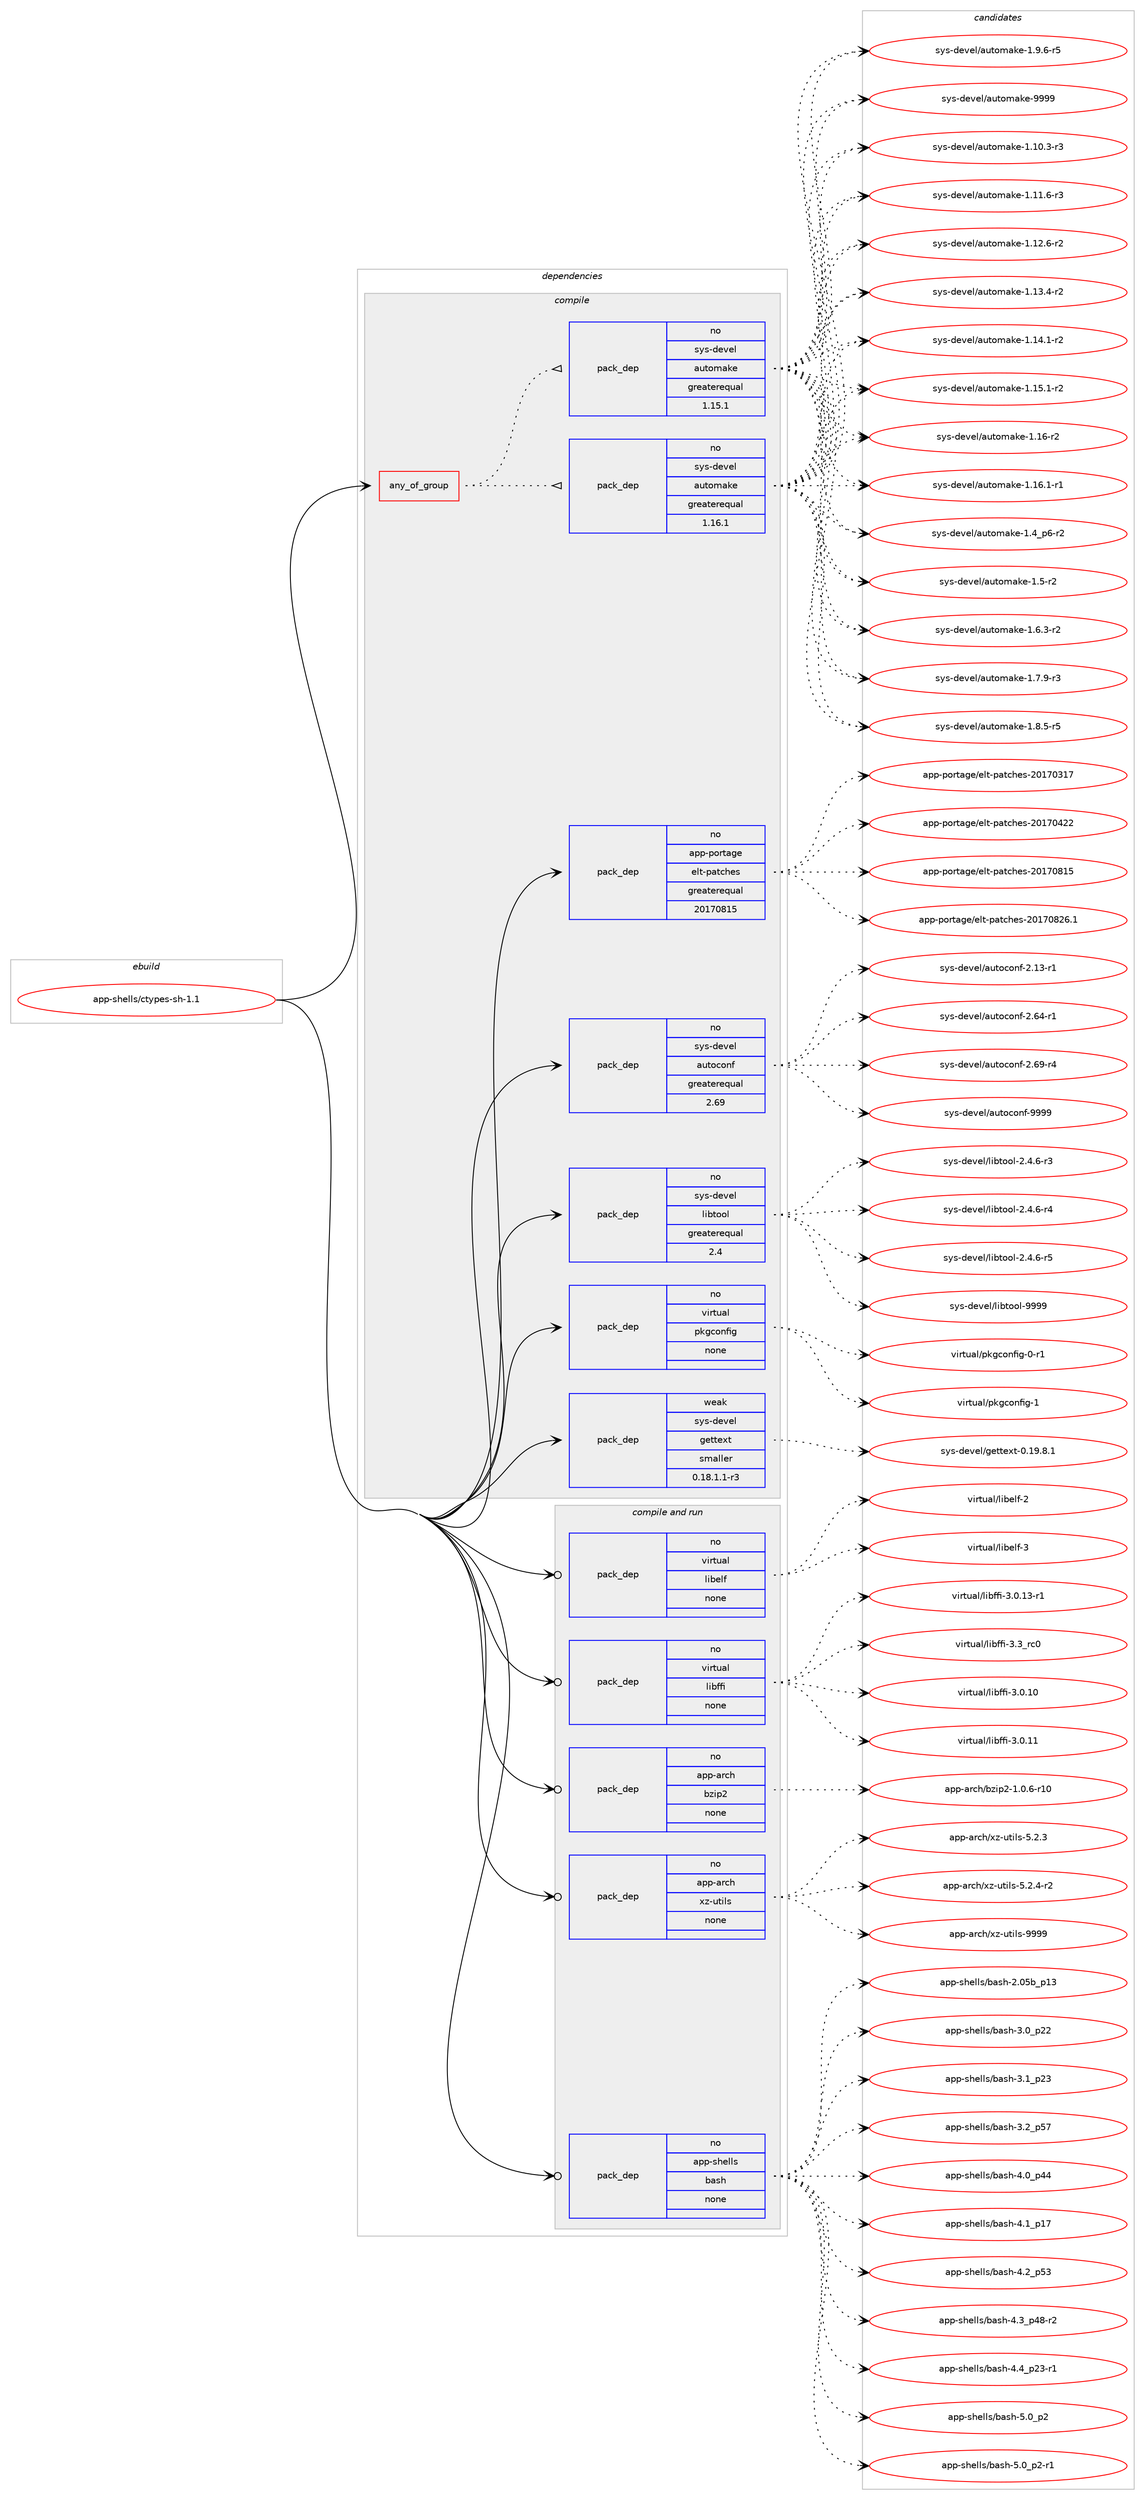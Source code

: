 digraph prolog {

# *************
# Graph options
# *************

newrank=true;
concentrate=true;
compound=true;
graph [rankdir=LR,fontname=Helvetica,fontsize=10,ranksep=1.5];#, ranksep=2.5, nodesep=0.2];
edge  [arrowhead=vee];
node  [fontname=Helvetica,fontsize=10];

# **********
# The ebuild
# **********

subgraph cluster_leftcol {
color=gray;
rank=same;
label=<<i>ebuild</i>>;
id [label="app-shells/ctypes-sh-1.1", color=red, width=4, href="../app-shells/ctypes-sh-1.1.svg"];
}

# ****************
# The dependencies
# ****************

subgraph cluster_midcol {
color=gray;
label=<<i>dependencies</i>>;
subgraph cluster_compile {
fillcolor="#eeeeee";
style=filled;
label=<<i>compile</i>>;
subgraph any19891 {
dependency1307341 [label=<<TABLE BORDER="0" CELLBORDER="1" CELLSPACING="0" CELLPADDING="4"><TR><TD CELLPADDING="10">any_of_group</TD></TR></TABLE>>, shape=none, color=red];subgraph pack931668 {
dependency1307342 [label=<<TABLE BORDER="0" CELLBORDER="1" CELLSPACING="0" CELLPADDING="4" WIDTH="220"><TR><TD ROWSPAN="6" CELLPADDING="30">pack_dep</TD></TR><TR><TD WIDTH="110">no</TD></TR><TR><TD>sys-devel</TD></TR><TR><TD>automake</TD></TR><TR><TD>greaterequal</TD></TR><TR><TD>1.16.1</TD></TR></TABLE>>, shape=none, color=blue];
}
dependency1307341:e -> dependency1307342:w [weight=20,style="dotted",arrowhead="oinv"];
subgraph pack931669 {
dependency1307343 [label=<<TABLE BORDER="0" CELLBORDER="1" CELLSPACING="0" CELLPADDING="4" WIDTH="220"><TR><TD ROWSPAN="6" CELLPADDING="30">pack_dep</TD></TR><TR><TD WIDTH="110">no</TD></TR><TR><TD>sys-devel</TD></TR><TR><TD>automake</TD></TR><TR><TD>greaterequal</TD></TR><TR><TD>1.15.1</TD></TR></TABLE>>, shape=none, color=blue];
}
dependency1307341:e -> dependency1307343:w [weight=20,style="dotted",arrowhead="oinv"];
}
id:e -> dependency1307341:w [weight=20,style="solid",arrowhead="vee"];
subgraph pack931670 {
dependency1307344 [label=<<TABLE BORDER="0" CELLBORDER="1" CELLSPACING="0" CELLPADDING="4" WIDTH="220"><TR><TD ROWSPAN="6" CELLPADDING="30">pack_dep</TD></TR><TR><TD WIDTH="110">no</TD></TR><TR><TD>app-portage</TD></TR><TR><TD>elt-patches</TD></TR><TR><TD>greaterequal</TD></TR><TR><TD>20170815</TD></TR></TABLE>>, shape=none, color=blue];
}
id:e -> dependency1307344:w [weight=20,style="solid",arrowhead="vee"];
subgraph pack931671 {
dependency1307345 [label=<<TABLE BORDER="0" CELLBORDER="1" CELLSPACING="0" CELLPADDING="4" WIDTH="220"><TR><TD ROWSPAN="6" CELLPADDING="30">pack_dep</TD></TR><TR><TD WIDTH="110">no</TD></TR><TR><TD>sys-devel</TD></TR><TR><TD>autoconf</TD></TR><TR><TD>greaterequal</TD></TR><TR><TD>2.69</TD></TR></TABLE>>, shape=none, color=blue];
}
id:e -> dependency1307345:w [weight=20,style="solid",arrowhead="vee"];
subgraph pack931672 {
dependency1307346 [label=<<TABLE BORDER="0" CELLBORDER="1" CELLSPACING="0" CELLPADDING="4" WIDTH="220"><TR><TD ROWSPAN="6" CELLPADDING="30">pack_dep</TD></TR><TR><TD WIDTH="110">no</TD></TR><TR><TD>sys-devel</TD></TR><TR><TD>libtool</TD></TR><TR><TD>greaterequal</TD></TR><TR><TD>2.4</TD></TR></TABLE>>, shape=none, color=blue];
}
id:e -> dependency1307346:w [weight=20,style="solid",arrowhead="vee"];
subgraph pack931673 {
dependency1307347 [label=<<TABLE BORDER="0" CELLBORDER="1" CELLSPACING="0" CELLPADDING="4" WIDTH="220"><TR><TD ROWSPAN="6" CELLPADDING="30">pack_dep</TD></TR><TR><TD WIDTH="110">no</TD></TR><TR><TD>virtual</TD></TR><TR><TD>pkgconfig</TD></TR><TR><TD>none</TD></TR><TR><TD></TD></TR></TABLE>>, shape=none, color=blue];
}
id:e -> dependency1307347:w [weight=20,style="solid",arrowhead="vee"];
subgraph pack931674 {
dependency1307348 [label=<<TABLE BORDER="0" CELLBORDER="1" CELLSPACING="0" CELLPADDING="4" WIDTH="220"><TR><TD ROWSPAN="6" CELLPADDING="30">pack_dep</TD></TR><TR><TD WIDTH="110">weak</TD></TR><TR><TD>sys-devel</TD></TR><TR><TD>gettext</TD></TR><TR><TD>smaller</TD></TR><TR><TD>0.18.1.1-r3</TD></TR></TABLE>>, shape=none, color=blue];
}
id:e -> dependency1307348:w [weight=20,style="solid",arrowhead="vee"];
}
subgraph cluster_compileandrun {
fillcolor="#eeeeee";
style=filled;
label=<<i>compile and run</i>>;
subgraph pack931675 {
dependency1307349 [label=<<TABLE BORDER="0" CELLBORDER="1" CELLSPACING="0" CELLPADDING="4" WIDTH="220"><TR><TD ROWSPAN="6" CELLPADDING="30">pack_dep</TD></TR><TR><TD WIDTH="110">no</TD></TR><TR><TD>app-arch</TD></TR><TR><TD>bzip2</TD></TR><TR><TD>none</TD></TR><TR><TD></TD></TR></TABLE>>, shape=none, color=blue];
}
id:e -> dependency1307349:w [weight=20,style="solid",arrowhead="odotvee"];
subgraph pack931676 {
dependency1307350 [label=<<TABLE BORDER="0" CELLBORDER="1" CELLSPACING="0" CELLPADDING="4" WIDTH="220"><TR><TD ROWSPAN="6" CELLPADDING="30">pack_dep</TD></TR><TR><TD WIDTH="110">no</TD></TR><TR><TD>app-arch</TD></TR><TR><TD>xz-utils</TD></TR><TR><TD>none</TD></TR><TR><TD></TD></TR></TABLE>>, shape=none, color=blue];
}
id:e -> dependency1307350:w [weight=20,style="solid",arrowhead="odotvee"];
subgraph pack931677 {
dependency1307351 [label=<<TABLE BORDER="0" CELLBORDER="1" CELLSPACING="0" CELLPADDING="4" WIDTH="220"><TR><TD ROWSPAN="6" CELLPADDING="30">pack_dep</TD></TR><TR><TD WIDTH="110">no</TD></TR><TR><TD>app-shells</TD></TR><TR><TD>bash</TD></TR><TR><TD>none</TD></TR><TR><TD></TD></TR></TABLE>>, shape=none, color=blue];
}
id:e -> dependency1307351:w [weight=20,style="solid",arrowhead="odotvee"];
subgraph pack931678 {
dependency1307352 [label=<<TABLE BORDER="0" CELLBORDER="1" CELLSPACING="0" CELLPADDING="4" WIDTH="220"><TR><TD ROWSPAN="6" CELLPADDING="30">pack_dep</TD></TR><TR><TD WIDTH="110">no</TD></TR><TR><TD>virtual</TD></TR><TR><TD>libelf</TD></TR><TR><TD>none</TD></TR><TR><TD></TD></TR></TABLE>>, shape=none, color=blue];
}
id:e -> dependency1307352:w [weight=20,style="solid",arrowhead="odotvee"];
subgraph pack931679 {
dependency1307353 [label=<<TABLE BORDER="0" CELLBORDER="1" CELLSPACING="0" CELLPADDING="4" WIDTH="220"><TR><TD ROWSPAN="6" CELLPADDING="30">pack_dep</TD></TR><TR><TD WIDTH="110">no</TD></TR><TR><TD>virtual</TD></TR><TR><TD>libffi</TD></TR><TR><TD>none</TD></TR><TR><TD></TD></TR></TABLE>>, shape=none, color=blue];
}
id:e -> dependency1307353:w [weight=20,style="solid",arrowhead="odotvee"];
}
subgraph cluster_run {
fillcolor="#eeeeee";
style=filled;
label=<<i>run</i>>;
}
}

# **************
# The candidates
# **************

subgraph cluster_choices {
rank=same;
color=gray;
label=<<i>candidates</i>>;

subgraph choice931668 {
color=black;
nodesep=1;
choice11512111545100101118101108479711711611110997107101454946494846514511451 [label="sys-devel/automake-1.10.3-r3", color=red, width=4,href="../sys-devel/automake-1.10.3-r3.svg"];
choice11512111545100101118101108479711711611110997107101454946494946544511451 [label="sys-devel/automake-1.11.6-r3", color=red, width=4,href="../sys-devel/automake-1.11.6-r3.svg"];
choice11512111545100101118101108479711711611110997107101454946495046544511450 [label="sys-devel/automake-1.12.6-r2", color=red, width=4,href="../sys-devel/automake-1.12.6-r2.svg"];
choice11512111545100101118101108479711711611110997107101454946495146524511450 [label="sys-devel/automake-1.13.4-r2", color=red, width=4,href="../sys-devel/automake-1.13.4-r2.svg"];
choice11512111545100101118101108479711711611110997107101454946495246494511450 [label="sys-devel/automake-1.14.1-r2", color=red, width=4,href="../sys-devel/automake-1.14.1-r2.svg"];
choice11512111545100101118101108479711711611110997107101454946495346494511450 [label="sys-devel/automake-1.15.1-r2", color=red, width=4,href="../sys-devel/automake-1.15.1-r2.svg"];
choice1151211154510010111810110847971171161111099710710145494649544511450 [label="sys-devel/automake-1.16-r2", color=red, width=4,href="../sys-devel/automake-1.16-r2.svg"];
choice11512111545100101118101108479711711611110997107101454946495446494511449 [label="sys-devel/automake-1.16.1-r1", color=red, width=4,href="../sys-devel/automake-1.16.1-r1.svg"];
choice115121115451001011181011084797117116111109971071014549465295112544511450 [label="sys-devel/automake-1.4_p6-r2", color=red, width=4,href="../sys-devel/automake-1.4_p6-r2.svg"];
choice11512111545100101118101108479711711611110997107101454946534511450 [label="sys-devel/automake-1.5-r2", color=red, width=4,href="../sys-devel/automake-1.5-r2.svg"];
choice115121115451001011181011084797117116111109971071014549465446514511450 [label="sys-devel/automake-1.6.3-r2", color=red, width=4,href="../sys-devel/automake-1.6.3-r2.svg"];
choice115121115451001011181011084797117116111109971071014549465546574511451 [label="sys-devel/automake-1.7.9-r3", color=red, width=4,href="../sys-devel/automake-1.7.9-r3.svg"];
choice115121115451001011181011084797117116111109971071014549465646534511453 [label="sys-devel/automake-1.8.5-r5", color=red, width=4,href="../sys-devel/automake-1.8.5-r5.svg"];
choice115121115451001011181011084797117116111109971071014549465746544511453 [label="sys-devel/automake-1.9.6-r5", color=red, width=4,href="../sys-devel/automake-1.9.6-r5.svg"];
choice115121115451001011181011084797117116111109971071014557575757 [label="sys-devel/automake-9999", color=red, width=4,href="../sys-devel/automake-9999.svg"];
dependency1307342:e -> choice11512111545100101118101108479711711611110997107101454946494846514511451:w [style=dotted,weight="100"];
dependency1307342:e -> choice11512111545100101118101108479711711611110997107101454946494946544511451:w [style=dotted,weight="100"];
dependency1307342:e -> choice11512111545100101118101108479711711611110997107101454946495046544511450:w [style=dotted,weight="100"];
dependency1307342:e -> choice11512111545100101118101108479711711611110997107101454946495146524511450:w [style=dotted,weight="100"];
dependency1307342:e -> choice11512111545100101118101108479711711611110997107101454946495246494511450:w [style=dotted,weight="100"];
dependency1307342:e -> choice11512111545100101118101108479711711611110997107101454946495346494511450:w [style=dotted,weight="100"];
dependency1307342:e -> choice1151211154510010111810110847971171161111099710710145494649544511450:w [style=dotted,weight="100"];
dependency1307342:e -> choice11512111545100101118101108479711711611110997107101454946495446494511449:w [style=dotted,weight="100"];
dependency1307342:e -> choice115121115451001011181011084797117116111109971071014549465295112544511450:w [style=dotted,weight="100"];
dependency1307342:e -> choice11512111545100101118101108479711711611110997107101454946534511450:w [style=dotted,weight="100"];
dependency1307342:e -> choice115121115451001011181011084797117116111109971071014549465446514511450:w [style=dotted,weight="100"];
dependency1307342:e -> choice115121115451001011181011084797117116111109971071014549465546574511451:w [style=dotted,weight="100"];
dependency1307342:e -> choice115121115451001011181011084797117116111109971071014549465646534511453:w [style=dotted,weight="100"];
dependency1307342:e -> choice115121115451001011181011084797117116111109971071014549465746544511453:w [style=dotted,weight="100"];
dependency1307342:e -> choice115121115451001011181011084797117116111109971071014557575757:w [style=dotted,weight="100"];
}
subgraph choice931669 {
color=black;
nodesep=1;
choice11512111545100101118101108479711711611110997107101454946494846514511451 [label="sys-devel/automake-1.10.3-r3", color=red, width=4,href="../sys-devel/automake-1.10.3-r3.svg"];
choice11512111545100101118101108479711711611110997107101454946494946544511451 [label="sys-devel/automake-1.11.6-r3", color=red, width=4,href="../sys-devel/automake-1.11.6-r3.svg"];
choice11512111545100101118101108479711711611110997107101454946495046544511450 [label="sys-devel/automake-1.12.6-r2", color=red, width=4,href="../sys-devel/automake-1.12.6-r2.svg"];
choice11512111545100101118101108479711711611110997107101454946495146524511450 [label="sys-devel/automake-1.13.4-r2", color=red, width=4,href="../sys-devel/automake-1.13.4-r2.svg"];
choice11512111545100101118101108479711711611110997107101454946495246494511450 [label="sys-devel/automake-1.14.1-r2", color=red, width=4,href="../sys-devel/automake-1.14.1-r2.svg"];
choice11512111545100101118101108479711711611110997107101454946495346494511450 [label="sys-devel/automake-1.15.1-r2", color=red, width=4,href="../sys-devel/automake-1.15.1-r2.svg"];
choice1151211154510010111810110847971171161111099710710145494649544511450 [label="sys-devel/automake-1.16-r2", color=red, width=4,href="../sys-devel/automake-1.16-r2.svg"];
choice11512111545100101118101108479711711611110997107101454946495446494511449 [label="sys-devel/automake-1.16.1-r1", color=red, width=4,href="../sys-devel/automake-1.16.1-r1.svg"];
choice115121115451001011181011084797117116111109971071014549465295112544511450 [label="sys-devel/automake-1.4_p6-r2", color=red, width=4,href="../sys-devel/automake-1.4_p6-r2.svg"];
choice11512111545100101118101108479711711611110997107101454946534511450 [label="sys-devel/automake-1.5-r2", color=red, width=4,href="../sys-devel/automake-1.5-r2.svg"];
choice115121115451001011181011084797117116111109971071014549465446514511450 [label="sys-devel/automake-1.6.3-r2", color=red, width=4,href="../sys-devel/automake-1.6.3-r2.svg"];
choice115121115451001011181011084797117116111109971071014549465546574511451 [label="sys-devel/automake-1.7.9-r3", color=red, width=4,href="../sys-devel/automake-1.7.9-r3.svg"];
choice115121115451001011181011084797117116111109971071014549465646534511453 [label="sys-devel/automake-1.8.5-r5", color=red, width=4,href="../sys-devel/automake-1.8.5-r5.svg"];
choice115121115451001011181011084797117116111109971071014549465746544511453 [label="sys-devel/automake-1.9.6-r5", color=red, width=4,href="../sys-devel/automake-1.9.6-r5.svg"];
choice115121115451001011181011084797117116111109971071014557575757 [label="sys-devel/automake-9999", color=red, width=4,href="../sys-devel/automake-9999.svg"];
dependency1307343:e -> choice11512111545100101118101108479711711611110997107101454946494846514511451:w [style=dotted,weight="100"];
dependency1307343:e -> choice11512111545100101118101108479711711611110997107101454946494946544511451:w [style=dotted,weight="100"];
dependency1307343:e -> choice11512111545100101118101108479711711611110997107101454946495046544511450:w [style=dotted,weight="100"];
dependency1307343:e -> choice11512111545100101118101108479711711611110997107101454946495146524511450:w [style=dotted,weight="100"];
dependency1307343:e -> choice11512111545100101118101108479711711611110997107101454946495246494511450:w [style=dotted,weight="100"];
dependency1307343:e -> choice11512111545100101118101108479711711611110997107101454946495346494511450:w [style=dotted,weight="100"];
dependency1307343:e -> choice1151211154510010111810110847971171161111099710710145494649544511450:w [style=dotted,weight="100"];
dependency1307343:e -> choice11512111545100101118101108479711711611110997107101454946495446494511449:w [style=dotted,weight="100"];
dependency1307343:e -> choice115121115451001011181011084797117116111109971071014549465295112544511450:w [style=dotted,weight="100"];
dependency1307343:e -> choice11512111545100101118101108479711711611110997107101454946534511450:w [style=dotted,weight="100"];
dependency1307343:e -> choice115121115451001011181011084797117116111109971071014549465446514511450:w [style=dotted,weight="100"];
dependency1307343:e -> choice115121115451001011181011084797117116111109971071014549465546574511451:w [style=dotted,weight="100"];
dependency1307343:e -> choice115121115451001011181011084797117116111109971071014549465646534511453:w [style=dotted,weight="100"];
dependency1307343:e -> choice115121115451001011181011084797117116111109971071014549465746544511453:w [style=dotted,weight="100"];
dependency1307343:e -> choice115121115451001011181011084797117116111109971071014557575757:w [style=dotted,weight="100"];
}
subgraph choice931670 {
color=black;
nodesep=1;
choice97112112451121111141169710310147101108116451129711699104101115455048495548514955 [label="app-portage/elt-patches-20170317", color=red, width=4,href="../app-portage/elt-patches-20170317.svg"];
choice97112112451121111141169710310147101108116451129711699104101115455048495548525050 [label="app-portage/elt-patches-20170422", color=red, width=4,href="../app-portage/elt-patches-20170422.svg"];
choice97112112451121111141169710310147101108116451129711699104101115455048495548564953 [label="app-portage/elt-patches-20170815", color=red, width=4,href="../app-portage/elt-patches-20170815.svg"];
choice971121124511211111411697103101471011081164511297116991041011154550484955485650544649 [label="app-portage/elt-patches-20170826.1", color=red, width=4,href="../app-portage/elt-patches-20170826.1.svg"];
dependency1307344:e -> choice97112112451121111141169710310147101108116451129711699104101115455048495548514955:w [style=dotted,weight="100"];
dependency1307344:e -> choice97112112451121111141169710310147101108116451129711699104101115455048495548525050:w [style=dotted,weight="100"];
dependency1307344:e -> choice97112112451121111141169710310147101108116451129711699104101115455048495548564953:w [style=dotted,weight="100"];
dependency1307344:e -> choice971121124511211111411697103101471011081164511297116991041011154550484955485650544649:w [style=dotted,weight="100"];
}
subgraph choice931671 {
color=black;
nodesep=1;
choice1151211154510010111810110847971171161119911111010245504649514511449 [label="sys-devel/autoconf-2.13-r1", color=red, width=4,href="../sys-devel/autoconf-2.13-r1.svg"];
choice1151211154510010111810110847971171161119911111010245504654524511449 [label="sys-devel/autoconf-2.64-r1", color=red, width=4,href="../sys-devel/autoconf-2.64-r1.svg"];
choice1151211154510010111810110847971171161119911111010245504654574511452 [label="sys-devel/autoconf-2.69-r4", color=red, width=4,href="../sys-devel/autoconf-2.69-r4.svg"];
choice115121115451001011181011084797117116111991111101024557575757 [label="sys-devel/autoconf-9999", color=red, width=4,href="../sys-devel/autoconf-9999.svg"];
dependency1307345:e -> choice1151211154510010111810110847971171161119911111010245504649514511449:w [style=dotted,weight="100"];
dependency1307345:e -> choice1151211154510010111810110847971171161119911111010245504654524511449:w [style=dotted,weight="100"];
dependency1307345:e -> choice1151211154510010111810110847971171161119911111010245504654574511452:w [style=dotted,weight="100"];
dependency1307345:e -> choice115121115451001011181011084797117116111991111101024557575757:w [style=dotted,weight="100"];
}
subgraph choice931672 {
color=black;
nodesep=1;
choice1151211154510010111810110847108105981161111111084550465246544511451 [label="sys-devel/libtool-2.4.6-r3", color=red, width=4,href="../sys-devel/libtool-2.4.6-r3.svg"];
choice1151211154510010111810110847108105981161111111084550465246544511452 [label="sys-devel/libtool-2.4.6-r4", color=red, width=4,href="../sys-devel/libtool-2.4.6-r4.svg"];
choice1151211154510010111810110847108105981161111111084550465246544511453 [label="sys-devel/libtool-2.4.6-r5", color=red, width=4,href="../sys-devel/libtool-2.4.6-r5.svg"];
choice1151211154510010111810110847108105981161111111084557575757 [label="sys-devel/libtool-9999", color=red, width=4,href="../sys-devel/libtool-9999.svg"];
dependency1307346:e -> choice1151211154510010111810110847108105981161111111084550465246544511451:w [style=dotted,weight="100"];
dependency1307346:e -> choice1151211154510010111810110847108105981161111111084550465246544511452:w [style=dotted,weight="100"];
dependency1307346:e -> choice1151211154510010111810110847108105981161111111084550465246544511453:w [style=dotted,weight="100"];
dependency1307346:e -> choice1151211154510010111810110847108105981161111111084557575757:w [style=dotted,weight="100"];
}
subgraph choice931673 {
color=black;
nodesep=1;
choice11810511411611797108471121071039911111010210510345484511449 [label="virtual/pkgconfig-0-r1", color=red, width=4,href="../virtual/pkgconfig-0-r1.svg"];
choice1181051141161179710847112107103991111101021051034549 [label="virtual/pkgconfig-1", color=red, width=4,href="../virtual/pkgconfig-1.svg"];
dependency1307347:e -> choice11810511411611797108471121071039911111010210510345484511449:w [style=dotted,weight="100"];
dependency1307347:e -> choice1181051141161179710847112107103991111101021051034549:w [style=dotted,weight="100"];
}
subgraph choice931674 {
color=black;
nodesep=1;
choice1151211154510010111810110847103101116116101120116454846495746564649 [label="sys-devel/gettext-0.19.8.1", color=red, width=4,href="../sys-devel/gettext-0.19.8.1.svg"];
dependency1307348:e -> choice1151211154510010111810110847103101116116101120116454846495746564649:w [style=dotted,weight="100"];
}
subgraph choice931675 {
color=black;
nodesep=1;
choice97112112459711499104479812210511250454946484654451144948 [label="app-arch/bzip2-1.0.6-r10", color=red, width=4,href="../app-arch/bzip2-1.0.6-r10.svg"];
dependency1307349:e -> choice97112112459711499104479812210511250454946484654451144948:w [style=dotted,weight="100"];
}
subgraph choice931676 {
color=black;
nodesep=1;
choice971121124597114991044712012245117116105108115455346504651 [label="app-arch/xz-utils-5.2.3", color=red, width=4,href="../app-arch/xz-utils-5.2.3.svg"];
choice9711211245971149910447120122451171161051081154553465046524511450 [label="app-arch/xz-utils-5.2.4-r2", color=red, width=4,href="../app-arch/xz-utils-5.2.4-r2.svg"];
choice9711211245971149910447120122451171161051081154557575757 [label="app-arch/xz-utils-9999", color=red, width=4,href="../app-arch/xz-utils-9999.svg"];
dependency1307350:e -> choice971121124597114991044712012245117116105108115455346504651:w [style=dotted,weight="100"];
dependency1307350:e -> choice9711211245971149910447120122451171161051081154553465046524511450:w [style=dotted,weight="100"];
dependency1307350:e -> choice9711211245971149910447120122451171161051081154557575757:w [style=dotted,weight="100"];
}
subgraph choice931677 {
color=black;
nodesep=1;
choice9711211245115104101108108115479897115104455046485398951124951 [label="app-shells/bash-2.05b_p13", color=red, width=4,href="../app-shells/bash-2.05b_p13.svg"];
choice971121124511510410110810811547989711510445514648951125050 [label="app-shells/bash-3.0_p22", color=red, width=4,href="../app-shells/bash-3.0_p22.svg"];
choice971121124511510410110810811547989711510445514649951125051 [label="app-shells/bash-3.1_p23", color=red, width=4,href="../app-shells/bash-3.1_p23.svg"];
choice971121124511510410110810811547989711510445514650951125355 [label="app-shells/bash-3.2_p57", color=red, width=4,href="../app-shells/bash-3.2_p57.svg"];
choice971121124511510410110810811547989711510445524648951125252 [label="app-shells/bash-4.0_p44", color=red, width=4,href="../app-shells/bash-4.0_p44.svg"];
choice971121124511510410110810811547989711510445524649951124955 [label="app-shells/bash-4.1_p17", color=red, width=4,href="../app-shells/bash-4.1_p17.svg"];
choice971121124511510410110810811547989711510445524650951125351 [label="app-shells/bash-4.2_p53", color=red, width=4,href="../app-shells/bash-4.2_p53.svg"];
choice9711211245115104101108108115479897115104455246519511252564511450 [label="app-shells/bash-4.3_p48-r2", color=red, width=4,href="../app-shells/bash-4.3_p48-r2.svg"];
choice9711211245115104101108108115479897115104455246529511250514511449 [label="app-shells/bash-4.4_p23-r1", color=red, width=4,href="../app-shells/bash-4.4_p23-r1.svg"];
choice9711211245115104101108108115479897115104455346489511250 [label="app-shells/bash-5.0_p2", color=red, width=4,href="../app-shells/bash-5.0_p2.svg"];
choice97112112451151041011081081154798971151044553464895112504511449 [label="app-shells/bash-5.0_p2-r1", color=red, width=4,href="../app-shells/bash-5.0_p2-r1.svg"];
dependency1307351:e -> choice9711211245115104101108108115479897115104455046485398951124951:w [style=dotted,weight="100"];
dependency1307351:e -> choice971121124511510410110810811547989711510445514648951125050:w [style=dotted,weight="100"];
dependency1307351:e -> choice971121124511510410110810811547989711510445514649951125051:w [style=dotted,weight="100"];
dependency1307351:e -> choice971121124511510410110810811547989711510445514650951125355:w [style=dotted,weight="100"];
dependency1307351:e -> choice971121124511510410110810811547989711510445524648951125252:w [style=dotted,weight="100"];
dependency1307351:e -> choice971121124511510410110810811547989711510445524649951124955:w [style=dotted,weight="100"];
dependency1307351:e -> choice971121124511510410110810811547989711510445524650951125351:w [style=dotted,weight="100"];
dependency1307351:e -> choice9711211245115104101108108115479897115104455246519511252564511450:w [style=dotted,weight="100"];
dependency1307351:e -> choice9711211245115104101108108115479897115104455246529511250514511449:w [style=dotted,weight="100"];
dependency1307351:e -> choice9711211245115104101108108115479897115104455346489511250:w [style=dotted,weight="100"];
dependency1307351:e -> choice97112112451151041011081081154798971151044553464895112504511449:w [style=dotted,weight="100"];
}
subgraph choice931678 {
color=black;
nodesep=1;
choice1181051141161179710847108105981011081024550 [label="virtual/libelf-2", color=red, width=4,href="../virtual/libelf-2.svg"];
choice1181051141161179710847108105981011081024551 [label="virtual/libelf-3", color=red, width=4,href="../virtual/libelf-3.svg"];
dependency1307352:e -> choice1181051141161179710847108105981011081024550:w [style=dotted,weight="100"];
dependency1307352:e -> choice1181051141161179710847108105981011081024551:w [style=dotted,weight="100"];
}
subgraph choice931679 {
color=black;
nodesep=1;
choice11810511411611797108471081059810210210545514648464948 [label="virtual/libffi-3.0.10", color=red, width=4,href="../virtual/libffi-3.0.10.svg"];
choice11810511411611797108471081059810210210545514648464949 [label="virtual/libffi-3.0.11", color=red, width=4,href="../virtual/libffi-3.0.11.svg"];
choice118105114116117971084710810598102102105455146484649514511449 [label="virtual/libffi-3.0.13-r1", color=red, width=4,href="../virtual/libffi-3.0.13-r1.svg"];
choice11810511411611797108471081059810210210545514651951149948 [label="virtual/libffi-3.3_rc0", color=red, width=4,href="../virtual/libffi-3.3_rc0.svg"];
dependency1307353:e -> choice11810511411611797108471081059810210210545514648464948:w [style=dotted,weight="100"];
dependency1307353:e -> choice11810511411611797108471081059810210210545514648464949:w [style=dotted,weight="100"];
dependency1307353:e -> choice118105114116117971084710810598102102105455146484649514511449:w [style=dotted,weight="100"];
dependency1307353:e -> choice11810511411611797108471081059810210210545514651951149948:w [style=dotted,weight="100"];
}
}

}
